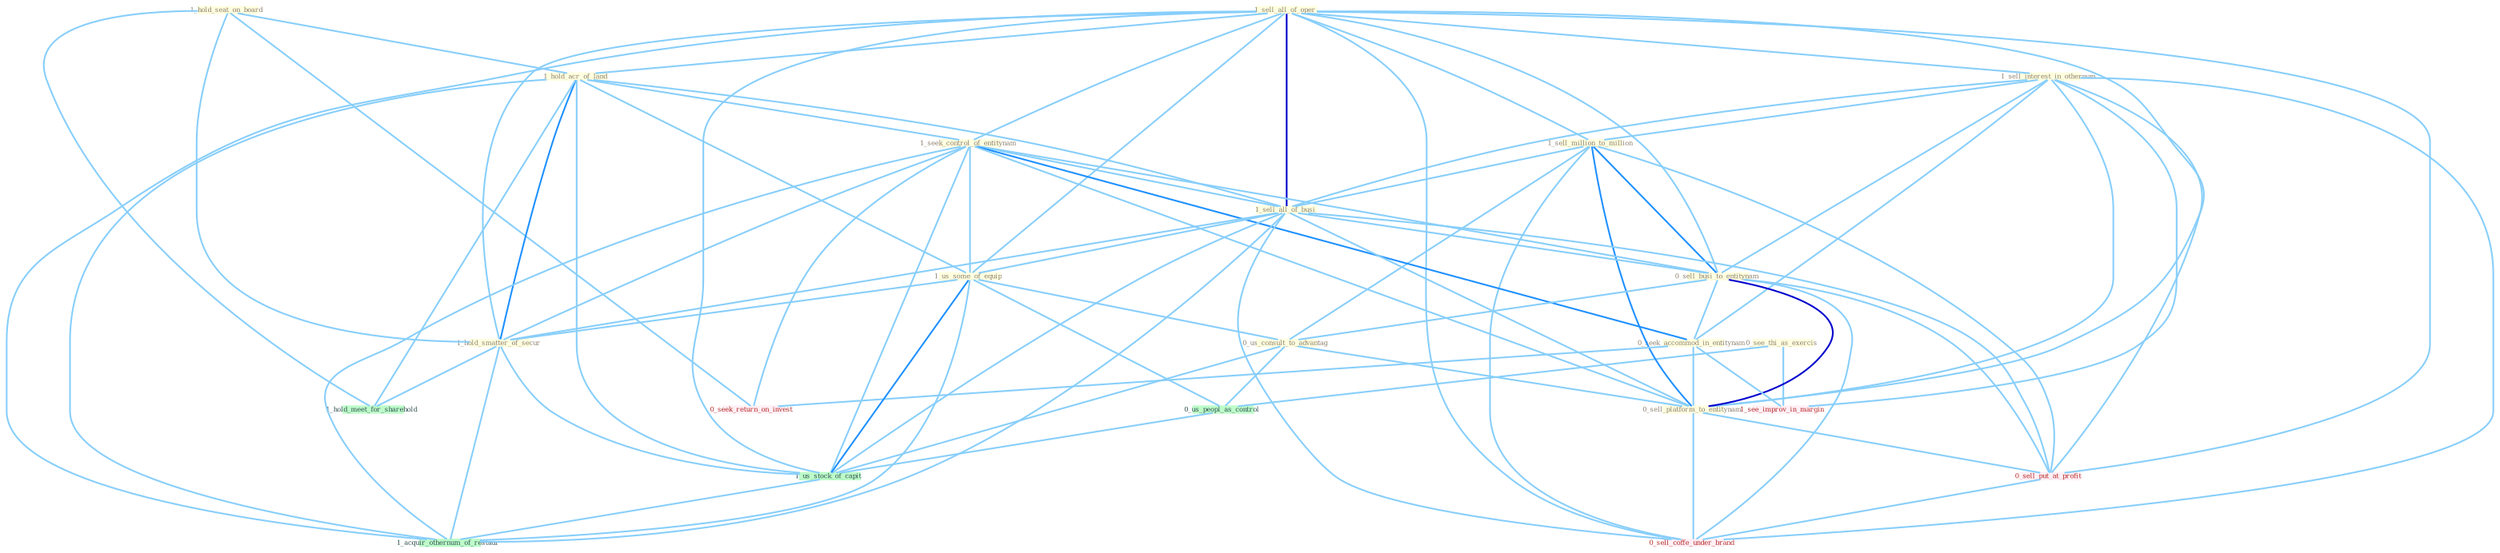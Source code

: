 Graph G{ 
    node
    [shape=polygon,style=filled,width=.5,height=.06,color="#BDFCC9",fixedsize=true,fontsize=4,
    fontcolor="#2f4f4f"];
    {node
    [color="#ffffe0", fontcolor="#8b7d6b"] "0_see_thi_as_exercis " "1_hold_seat_on_board " "1_sell_all_of_oper " "1_hold_acr_of_land " "1_sell_interest_in_othernum " "1_sell_million_to_million " "1_seek_control_of_entitynam " "1_sell_all_of_busi " "0_sell_busi_to_entitynam " "0_seek_accommod_in_entitynam " "1_us_some_of_equip " "0_us_consult_to_advantag " "0_sell_platform_to_entitynam " "1_hold_smatter_of_secur "}
{node [color="#fff0f5", fontcolor="#b22222"] "0_sell_put_at_profit " "0_seek_return_on_invest " "1_see_improv_in_margin " "0_sell_coffe_under_brand "}
edge [color="#B0E2FF"];

	"0_see_thi_as_exercis " -- "0_us_peopl_as_control " [w="1", color="#87cefa" ];
	"0_see_thi_as_exercis " -- "1_see_improv_in_margin " [w="1", color="#87cefa" ];
	"1_hold_seat_on_board " -- "1_hold_acr_of_land " [w="1", color="#87cefa" ];
	"1_hold_seat_on_board " -- "1_hold_smatter_of_secur " [w="1", color="#87cefa" ];
	"1_hold_seat_on_board " -- "0_seek_return_on_invest " [w="1", color="#87cefa" ];
	"1_hold_seat_on_board " -- "1_hold_meet_for_sharehold " [w="1", color="#87cefa" ];
	"1_sell_all_of_oper " -- "1_hold_acr_of_land " [w="1", color="#87cefa" ];
	"1_sell_all_of_oper " -- "1_sell_interest_in_othernum " [w="1", color="#87cefa" ];
	"1_sell_all_of_oper " -- "1_sell_million_to_million " [w="1", color="#87cefa" ];
	"1_sell_all_of_oper " -- "1_seek_control_of_entitynam " [w="1", color="#87cefa" ];
	"1_sell_all_of_oper " -- "1_sell_all_of_busi " [w="3", color="#0000cd" , len=0.6];
	"1_sell_all_of_oper " -- "0_sell_busi_to_entitynam " [w="1", color="#87cefa" ];
	"1_sell_all_of_oper " -- "1_us_some_of_equip " [w="1", color="#87cefa" ];
	"1_sell_all_of_oper " -- "0_sell_platform_to_entitynam " [w="1", color="#87cefa" ];
	"1_sell_all_of_oper " -- "1_hold_smatter_of_secur " [w="1", color="#87cefa" ];
	"1_sell_all_of_oper " -- "0_sell_put_at_profit " [w="1", color="#87cefa" ];
	"1_sell_all_of_oper " -- "1_us_stock_of_capit " [w="1", color="#87cefa" ];
	"1_sell_all_of_oper " -- "0_sell_coffe_under_brand " [w="1", color="#87cefa" ];
	"1_sell_all_of_oper " -- "1_acquir_othernum_of_restaur " [w="1", color="#87cefa" ];
	"1_hold_acr_of_land " -- "1_seek_control_of_entitynam " [w="1", color="#87cefa" ];
	"1_hold_acr_of_land " -- "1_sell_all_of_busi " [w="1", color="#87cefa" ];
	"1_hold_acr_of_land " -- "1_us_some_of_equip " [w="1", color="#87cefa" ];
	"1_hold_acr_of_land " -- "1_hold_smatter_of_secur " [w="2", color="#1e90ff" , len=0.8];
	"1_hold_acr_of_land " -- "1_us_stock_of_capit " [w="1", color="#87cefa" ];
	"1_hold_acr_of_land " -- "1_hold_meet_for_sharehold " [w="1", color="#87cefa" ];
	"1_hold_acr_of_land " -- "1_acquir_othernum_of_restaur " [w="1", color="#87cefa" ];
	"1_sell_interest_in_othernum " -- "1_sell_million_to_million " [w="1", color="#87cefa" ];
	"1_sell_interest_in_othernum " -- "1_sell_all_of_busi " [w="1", color="#87cefa" ];
	"1_sell_interest_in_othernum " -- "0_sell_busi_to_entitynam " [w="1", color="#87cefa" ];
	"1_sell_interest_in_othernum " -- "0_seek_accommod_in_entitynam " [w="1", color="#87cefa" ];
	"1_sell_interest_in_othernum " -- "0_sell_platform_to_entitynam " [w="1", color="#87cefa" ];
	"1_sell_interest_in_othernum " -- "0_sell_put_at_profit " [w="1", color="#87cefa" ];
	"1_sell_interest_in_othernum " -- "1_see_improv_in_margin " [w="1", color="#87cefa" ];
	"1_sell_interest_in_othernum " -- "0_sell_coffe_under_brand " [w="1", color="#87cefa" ];
	"1_sell_million_to_million " -- "1_sell_all_of_busi " [w="1", color="#87cefa" ];
	"1_sell_million_to_million " -- "0_sell_busi_to_entitynam " [w="2", color="#1e90ff" , len=0.8];
	"1_sell_million_to_million " -- "0_us_consult_to_advantag " [w="1", color="#87cefa" ];
	"1_sell_million_to_million " -- "0_sell_platform_to_entitynam " [w="2", color="#1e90ff" , len=0.8];
	"1_sell_million_to_million " -- "0_sell_put_at_profit " [w="1", color="#87cefa" ];
	"1_sell_million_to_million " -- "0_sell_coffe_under_brand " [w="1", color="#87cefa" ];
	"1_seek_control_of_entitynam " -- "1_sell_all_of_busi " [w="1", color="#87cefa" ];
	"1_seek_control_of_entitynam " -- "0_sell_busi_to_entitynam " [w="1", color="#87cefa" ];
	"1_seek_control_of_entitynam " -- "0_seek_accommod_in_entitynam " [w="2", color="#1e90ff" , len=0.8];
	"1_seek_control_of_entitynam " -- "1_us_some_of_equip " [w="1", color="#87cefa" ];
	"1_seek_control_of_entitynam " -- "0_sell_platform_to_entitynam " [w="1", color="#87cefa" ];
	"1_seek_control_of_entitynam " -- "1_hold_smatter_of_secur " [w="1", color="#87cefa" ];
	"1_seek_control_of_entitynam " -- "0_seek_return_on_invest " [w="1", color="#87cefa" ];
	"1_seek_control_of_entitynam " -- "1_us_stock_of_capit " [w="1", color="#87cefa" ];
	"1_seek_control_of_entitynam " -- "1_acquir_othernum_of_restaur " [w="1", color="#87cefa" ];
	"1_sell_all_of_busi " -- "0_sell_busi_to_entitynam " [w="1", color="#87cefa" ];
	"1_sell_all_of_busi " -- "1_us_some_of_equip " [w="1", color="#87cefa" ];
	"1_sell_all_of_busi " -- "0_sell_platform_to_entitynam " [w="1", color="#87cefa" ];
	"1_sell_all_of_busi " -- "1_hold_smatter_of_secur " [w="1", color="#87cefa" ];
	"1_sell_all_of_busi " -- "0_sell_put_at_profit " [w="1", color="#87cefa" ];
	"1_sell_all_of_busi " -- "1_us_stock_of_capit " [w="1", color="#87cefa" ];
	"1_sell_all_of_busi " -- "0_sell_coffe_under_brand " [w="1", color="#87cefa" ];
	"1_sell_all_of_busi " -- "1_acquir_othernum_of_restaur " [w="1", color="#87cefa" ];
	"0_sell_busi_to_entitynam " -- "0_seek_accommod_in_entitynam " [w="1", color="#87cefa" ];
	"0_sell_busi_to_entitynam " -- "0_us_consult_to_advantag " [w="1", color="#87cefa" ];
	"0_sell_busi_to_entitynam " -- "0_sell_platform_to_entitynam " [w="3", color="#0000cd" , len=0.6];
	"0_sell_busi_to_entitynam " -- "0_sell_put_at_profit " [w="1", color="#87cefa" ];
	"0_sell_busi_to_entitynam " -- "0_sell_coffe_under_brand " [w="1", color="#87cefa" ];
	"0_seek_accommod_in_entitynam " -- "0_sell_platform_to_entitynam " [w="1", color="#87cefa" ];
	"0_seek_accommod_in_entitynam " -- "0_seek_return_on_invest " [w="1", color="#87cefa" ];
	"0_seek_accommod_in_entitynam " -- "1_see_improv_in_margin " [w="1", color="#87cefa" ];
	"1_us_some_of_equip " -- "0_us_consult_to_advantag " [w="1", color="#87cefa" ];
	"1_us_some_of_equip " -- "1_hold_smatter_of_secur " [w="1", color="#87cefa" ];
	"1_us_some_of_equip " -- "0_us_peopl_as_control " [w="1", color="#87cefa" ];
	"1_us_some_of_equip " -- "1_us_stock_of_capit " [w="2", color="#1e90ff" , len=0.8];
	"1_us_some_of_equip " -- "1_acquir_othernum_of_restaur " [w="1", color="#87cefa" ];
	"0_us_consult_to_advantag " -- "0_sell_platform_to_entitynam " [w="1", color="#87cefa" ];
	"0_us_consult_to_advantag " -- "0_us_peopl_as_control " [w="1", color="#87cefa" ];
	"0_us_consult_to_advantag " -- "1_us_stock_of_capit " [w="1", color="#87cefa" ];
	"0_sell_platform_to_entitynam " -- "0_sell_put_at_profit " [w="1", color="#87cefa" ];
	"0_sell_platform_to_entitynam " -- "0_sell_coffe_under_brand " [w="1", color="#87cefa" ];
	"1_hold_smatter_of_secur " -- "1_us_stock_of_capit " [w="1", color="#87cefa" ];
	"1_hold_smatter_of_secur " -- "1_hold_meet_for_sharehold " [w="1", color="#87cefa" ];
	"1_hold_smatter_of_secur " -- "1_acquir_othernum_of_restaur " [w="1", color="#87cefa" ];
	"0_us_peopl_as_control " -- "1_us_stock_of_capit " [w="1", color="#87cefa" ];
	"0_sell_put_at_profit " -- "0_sell_coffe_under_brand " [w="1", color="#87cefa" ];
	"1_us_stock_of_capit " -- "1_acquir_othernum_of_restaur " [w="1", color="#87cefa" ];
}